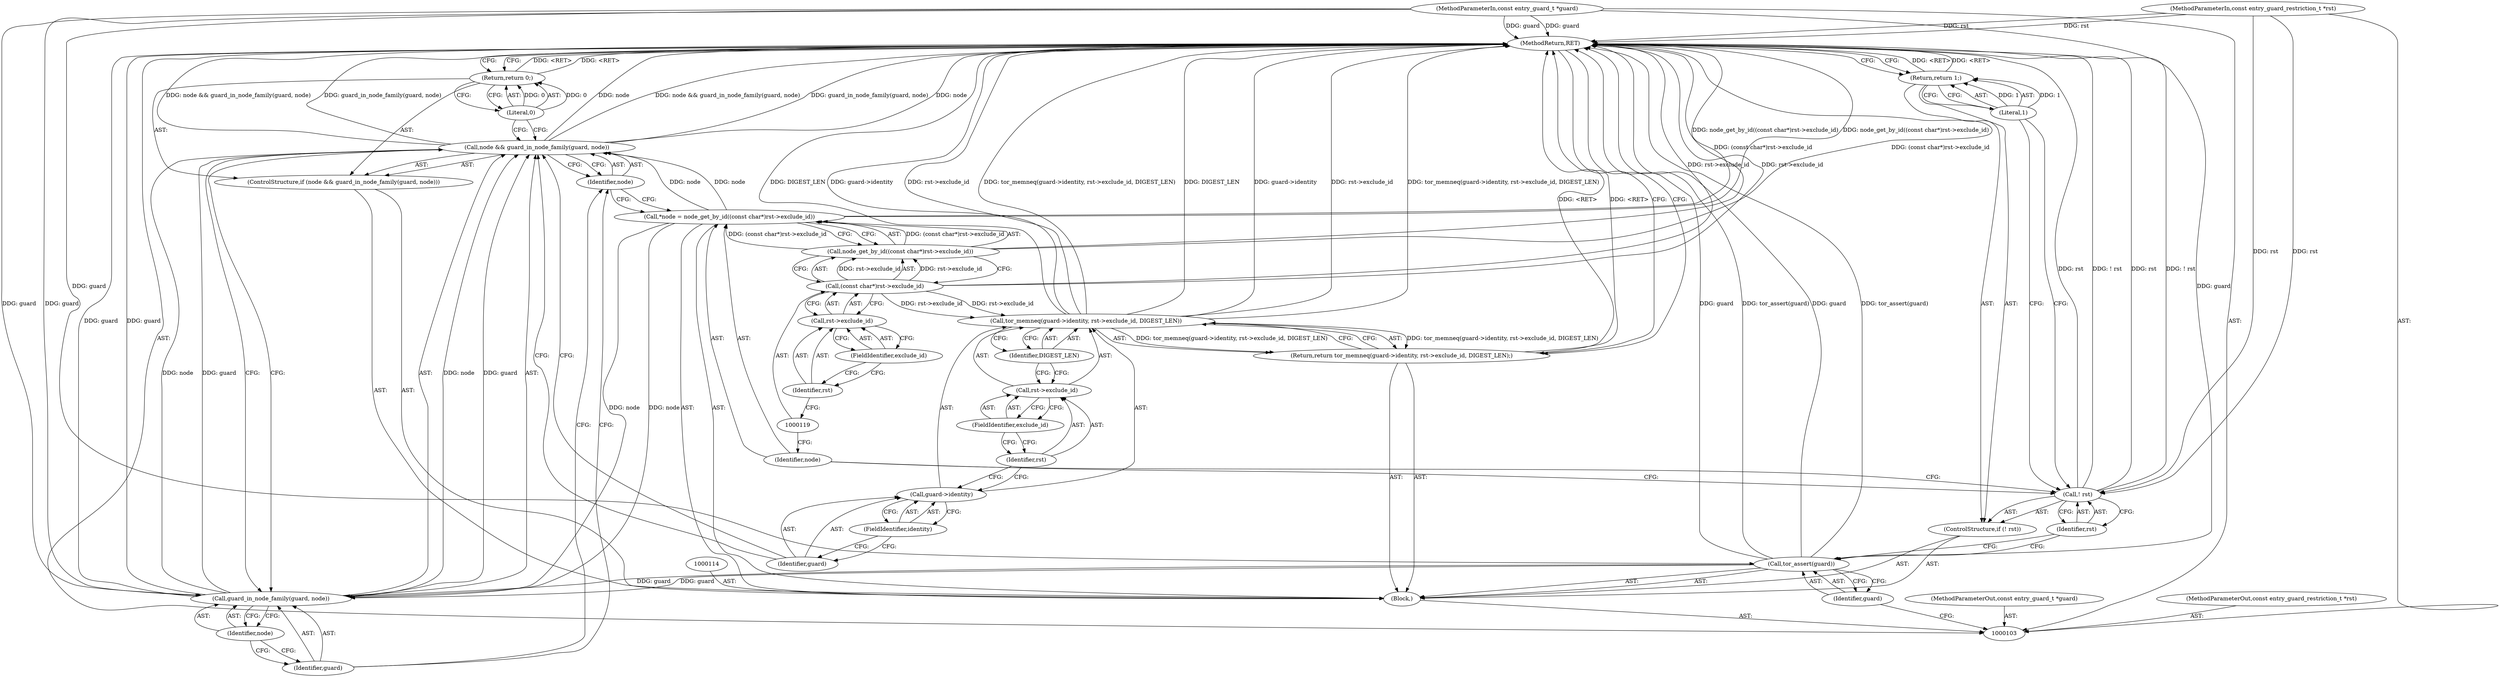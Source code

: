 digraph "0_tor_665baf5ed5c6186d973c46cdea165c0548027350" {
"1000140" [label="(MethodReturn,RET)"];
"1000104" [label="(MethodParameterIn,const entry_guard_t *guard)"];
"1000191" [label="(MethodParameterOut,const entry_guard_t *guard)"];
"1000115" [label="(Call,*node = node_get_by_id((const char*)rst->exclude_id))"];
"1000116" [label="(Identifier,node)"];
"1000117" [label="(Call,node_get_by_id((const char*)rst->exclude_id))"];
"1000118" [label="(Call,(const char*)rst->exclude_id)"];
"1000120" [label="(Call,rst->exclude_id)"];
"1000121" [label="(Identifier,rst)"];
"1000122" [label="(FieldIdentifier,exclude_id)"];
"1000126" [label="(Call,guard_in_node_family(guard, node))"];
"1000123" [label="(ControlStructure,if (node && guard_in_node_family(guard, node)))"];
"1000127" [label="(Identifier,guard)"];
"1000128" [label="(Identifier,node)"];
"1000124" [label="(Call,node && guard_in_node_family(guard, node))"];
"1000125" [label="(Identifier,node)"];
"1000130" [label="(Literal,0)"];
"1000129" [label="(Return,return 0;)"];
"1000132" [label="(Call,tor_memneq(guard->identity, rst->exclude_id, DIGEST_LEN))"];
"1000133" [label="(Call,guard->identity)"];
"1000134" [label="(Identifier,guard)"];
"1000135" [label="(FieldIdentifier,identity)"];
"1000131" [label="(Return,return tor_memneq(guard->identity, rst->exclude_id, DIGEST_LEN);)"];
"1000136" [label="(Call,rst->exclude_id)"];
"1000137" [label="(Identifier,rst)"];
"1000138" [label="(FieldIdentifier,exclude_id)"];
"1000139" [label="(Identifier,DIGEST_LEN)"];
"1000105" [label="(MethodParameterIn,const entry_guard_restriction_t *rst)"];
"1000192" [label="(MethodParameterOut,const entry_guard_restriction_t *rst)"];
"1000106" [label="(Block,)"];
"1000108" [label="(Identifier,guard)"];
"1000107" [label="(Call,tor_assert(guard))"];
"1000109" [label="(ControlStructure,if (! rst))"];
"1000110" [label="(Call,! rst)"];
"1000111" [label="(Identifier,rst)"];
"1000113" [label="(Literal,1)"];
"1000112" [label="(Return,return 1;)"];
"1000140" -> "1000103"  [label="AST: "];
"1000140" -> "1000112"  [label="CFG: "];
"1000140" -> "1000129"  [label="CFG: "];
"1000140" -> "1000131"  [label="CFG: "];
"1000129" -> "1000140"  [label="DDG: <RET>"];
"1000131" -> "1000140"  [label="DDG: <RET>"];
"1000112" -> "1000140"  [label="DDG: <RET>"];
"1000115" -> "1000140"  [label="DDG: node_get_by_id((const char*)rst->exclude_id)"];
"1000124" -> "1000140"  [label="DDG: guard_in_node_family(guard, node)"];
"1000124" -> "1000140"  [label="DDG: node"];
"1000124" -> "1000140"  [label="DDG: node && guard_in_node_family(guard, node)"];
"1000107" -> "1000140"  [label="DDG: guard"];
"1000107" -> "1000140"  [label="DDG: tor_assert(guard)"];
"1000104" -> "1000140"  [label="DDG: guard"];
"1000105" -> "1000140"  [label="DDG: rst"];
"1000126" -> "1000140"  [label="DDG: guard"];
"1000117" -> "1000140"  [label="DDG: (const char*)rst->exclude_id"];
"1000132" -> "1000140"  [label="DDG: guard->identity"];
"1000132" -> "1000140"  [label="DDG: rst->exclude_id"];
"1000132" -> "1000140"  [label="DDG: tor_memneq(guard->identity, rst->exclude_id, DIGEST_LEN)"];
"1000132" -> "1000140"  [label="DDG: DIGEST_LEN"];
"1000110" -> "1000140"  [label="DDG: rst"];
"1000110" -> "1000140"  [label="DDG: ! rst"];
"1000118" -> "1000140"  [label="DDG: rst->exclude_id"];
"1000104" -> "1000103"  [label="AST: "];
"1000104" -> "1000140"  [label="DDG: guard"];
"1000104" -> "1000107"  [label="DDG: guard"];
"1000104" -> "1000126"  [label="DDG: guard"];
"1000191" -> "1000103"  [label="AST: "];
"1000115" -> "1000106"  [label="AST: "];
"1000115" -> "1000117"  [label="CFG: "];
"1000116" -> "1000115"  [label="AST: "];
"1000117" -> "1000115"  [label="AST: "];
"1000125" -> "1000115"  [label="CFG: "];
"1000115" -> "1000140"  [label="DDG: node_get_by_id((const char*)rst->exclude_id)"];
"1000117" -> "1000115"  [label="DDG: (const char*)rst->exclude_id"];
"1000115" -> "1000124"  [label="DDG: node"];
"1000115" -> "1000126"  [label="DDG: node"];
"1000116" -> "1000115"  [label="AST: "];
"1000116" -> "1000110"  [label="CFG: "];
"1000119" -> "1000116"  [label="CFG: "];
"1000117" -> "1000115"  [label="AST: "];
"1000117" -> "1000118"  [label="CFG: "];
"1000118" -> "1000117"  [label="AST: "];
"1000115" -> "1000117"  [label="CFG: "];
"1000117" -> "1000140"  [label="DDG: (const char*)rst->exclude_id"];
"1000117" -> "1000115"  [label="DDG: (const char*)rst->exclude_id"];
"1000118" -> "1000117"  [label="DDG: rst->exclude_id"];
"1000118" -> "1000117"  [label="AST: "];
"1000118" -> "1000120"  [label="CFG: "];
"1000119" -> "1000118"  [label="AST: "];
"1000120" -> "1000118"  [label="AST: "];
"1000117" -> "1000118"  [label="CFG: "];
"1000118" -> "1000140"  [label="DDG: rst->exclude_id"];
"1000118" -> "1000117"  [label="DDG: rst->exclude_id"];
"1000118" -> "1000132"  [label="DDG: rst->exclude_id"];
"1000120" -> "1000118"  [label="AST: "];
"1000120" -> "1000122"  [label="CFG: "];
"1000121" -> "1000120"  [label="AST: "];
"1000122" -> "1000120"  [label="AST: "];
"1000118" -> "1000120"  [label="CFG: "];
"1000121" -> "1000120"  [label="AST: "];
"1000121" -> "1000119"  [label="CFG: "];
"1000122" -> "1000121"  [label="CFG: "];
"1000122" -> "1000120"  [label="AST: "];
"1000122" -> "1000121"  [label="CFG: "];
"1000120" -> "1000122"  [label="CFG: "];
"1000126" -> "1000124"  [label="AST: "];
"1000126" -> "1000128"  [label="CFG: "];
"1000127" -> "1000126"  [label="AST: "];
"1000128" -> "1000126"  [label="AST: "];
"1000124" -> "1000126"  [label="CFG: "];
"1000126" -> "1000140"  [label="DDG: guard"];
"1000126" -> "1000124"  [label="DDG: node"];
"1000126" -> "1000124"  [label="DDG: guard"];
"1000107" -> "1000126"  [label="DDG: guard"];
"1000104" -> "1000126"  [label="DDG: guard"];
"1000115" -> "1000126"  [label="DDG: node"];
"1000123" -> "1000106"  [label="AST: "];
"1000124" -> "1000123"  [label="AST: "];
"1000129" -> "1000123"  [label="AST: "];
"1000127" -> "1000126"  [label="AST: "];
"1000127" -> "1000125"  [label="CFG: "];
"1000128" -> "1000127"  [label="CFG: "];
"1000128" -> "1000126"  [label="AST: "];
"1000128" -> "1000127"  [label="CFG: "];
"1000126" -> "1000128"  [label="CFG: "];
"1000124" -> "1000123"  [label="AST: "];
"1000124" -> "1000125"  [label="CFG: "];
"1000124" -> "1000126"  [label="CFG: "];
"1000125" -> "1000124"  [label="AST: "];
"1000126" -> "1000124"  [label="AST: "];
"1000130" -> "1000124"  [label="CFG: "];
"1000134" -> "1000124"  [label="CFG: "];
"1000124" -> "1000140"  [label="DDG: guard_in_node_family(guard, node)"];
"1000124" -> "1000140"  [label="DDG: node"];
"1000124" -> "1000140"  [label="DDG: node && guard_in_node_family(guard, node)"];
"1000126" -> "1000124"  [label="DDG: node"];
"1000126" -> "1000124"  [label="DDG: guard"];
"1000115" -> "1000124"  [label="DDG: node"];
"1000125" -> "1000124"  [label="AST: "];
"1000125" -> "1000115"  [label="CFG: "];
"1000127" -> "1000125"  [label="CFG: "];
"1000124" -> "1000125"  [label="CFG: "];
"1000130" -> "1000129"  [label="AST: "];
"1000130" -> "1000124"  [label="CFG: "];
"1000129" -> "1000130"  [label="CFG: "];
"1000130" -> "1000129"  [label="DDG: 0"];
"1000129" -> "1000123"  [label="AST: "];
"1000129" -> "1000130"  [label="CFG: "];
"1000130" -> "1000129"  [label="AST: "];
"1000140" -> "1000129"  [label="CFG: "];
"1000129" -> "1000140"  [label="DDG: <RET>"];
"1000130" -> "1000129"  [label="DDG: 0"];
"1000132" -> "1000131"  [label="AST: "];
"1000132" -> "1000139"  [label="CFG: "];
"1000133" -> "1000132"  [label="AST: "];
"1000136" -> "1000132"  [label="AST: "];
"1000139" -> "1000132"  [label="AST: "];
"1000131" -> "1000132"  [label="CFG: "];
"1000132" -> "1000140"  [label="DDG: guard->identity"];
"1000132" -> "1000140"  [label="DDG: rst->exclude_id"];
"1000132" -> "1000140"  [label="DDG: tor_memneq(guard->identity, rst->exclude_id, DIGEST_LEN)"];
"1000132" -> "1000140"  [label="DDG: DIGEST_LEN"];
"1000132" -> "1000131"  [label="DDG: tor_memneq(guard->identity, rst->exclude_id, DIGEST_LEN)"];
"1000118" -> "1000132"  [label="DDG: rst->exclude_id"];
"1000133" -> "1000132"  [label="AST: "];
"1000133" -> "1000135"  [label="CFG: "];
"1000134" -> "1000133"  [label="AST: "];
"1000135" -> "1000133"  [label="AST: "];
"1000137" -> "1000133"  [label="CFG: "];
"1000134" -> "1000133"  [label="AST: "];
"1000134" -> "1000124"  [label="CFG: "];
"1000135" -> "1000134"  [label="CFG: "];
"1000135" -> "1000133"  [label="AST: "];
"1000135" -> "1000134"  [label="CFG: "];
"1000133" -> "1000135"  [label="CFG: "];
"1000131" -> "1000106"  [label="AST: "];
"1000131" -> "1000132"  [label="CFG: "];
"1000132" -> "1000131"  [label="AST: "];
"1000140" -> "1000131"  [label="CFG: "];
"1000131" -> "1000140"  [label="DDG: <RET>"];
"1000132" -> "1000131"  [label="DDG: tor_memneq(guard->identity, rst->exclude_id, DIGEST_LEN)"];
"1000136" -> "1000132"  [label="AST: "];
"1000136" -> "1000138"  [label="CFG: "];
"1000137" -> "1000136"  [label="AST: "];
"1000138" -> "1000136"  [label="AST: "];
"1000139" -> "1000136"  [label="CFG: "];
"1000137" -> "1000136"  [label="AST: "];
"1000137" -> "1000133"  [label="CFG: "];
"1000138" -> "1000137"  [label="CFG: "];
"1000138" -> "1000136"  [label="AST: "];
"1000138" -> "1000137"  [label="CFG: "];
"1000136" -> "1000138"  [label="CFG: "];
"1000139" -> "1000132"  [label="AST: "];
"1000139" -> "1000136"  [label="CFG: "];
"1000132" -> "1000139"  [label="CFG: "];
"1000105" -> "1000103"  [label="AST: "];
"1000105" -> "1000140"  [label="DDG: rst"];
"1000105" -> "1000110"  [label="DDG: rst"];
"1000192" -> "1000103"  [label="AST: "];
"1000106" -> "1000103"  [label="AST: "];
"1000107" -> "1000106"  [label="AST: "];
"1000109" -> "1000106"  [label="AST: "];
"1000114" -> "1000106"  [label="AST: "];
"1000115" -> "1000106"  [label="AST: "];
"1000123" -> "1000106"  [label="AST: "];
"1000131" -> "1000106"  [label="AST: "];
"1000108" -> "1000107"  [label="AST: "];
"1000108" -> "1000103"  [label="CFG: "];
"1000107" -> "1000108"  [label="CFG: "];
"1000107" -> "1000106"  [label="AST: "];
"1000107" -> "1000108"  [label="CFG: "];
"1000108" -> "1000107"  [label="AST: "];
"1000111" -> "1000107"  [label="CFG: "];
"1000107" -> "1000140"  [label="DDG: guard"];
"1000107" -> "1000140"  [label="DDG: tor_assert(guard)"];
"1000104" -> "1000107"  [label="DDG: guard"];
"1000107" -> "1000126"  [label="DDG: guard"];
"1000109" -> "1000106"  [label="AST: "];
"1000110" -> "1000109"  [label="AST: "];
"1000112" -> "1000109"  [label="AST: "];
"1000110" -> "1000109"  [label="AST: "];
"1000110" -> "1000111"  [label="CFG: "];
"1000111" -> "1000110"  [label="AST: "];
"1000113" -> "1000110"  [label="CFG: "];
"1000116" -> "1000110"  [label="CFG: "];
"1000110" -> "1000140"  [label="DDG: rst"];
"1000110" -> "1000140"  [label="DDG: ! rst"];
"1000105" -> "1000110"  [label="DDG: rst"];
"1000111" -> "1000110"  [label="AST: "];
"1000111" -> "1000107"  [label="CFG: "];
"1000110" -> "1000111"  [label="CFG: "];
"1000113" -> "1000112"  [label="AST: "];
"1000113" -> "1000110"  [label="CFG: "];
"1000112" -> "1000113"  [label="CFG: "];
"1000113" -> "1000112"  [label="DDG: 1"];
"1000112" -> "1000109"  [label="AST: "];
"1000112" -> "1000113"  [label="CFG: "];
"1000113" -> "1000112"  [label="AST: "];
"1000140" -> "1000112"  [label="CFG: "];
"1000112" -> "1000140"  [label="DDG: <RET>"];
"1000113" -> "1000112"  [label="DDG: 1"];
}
